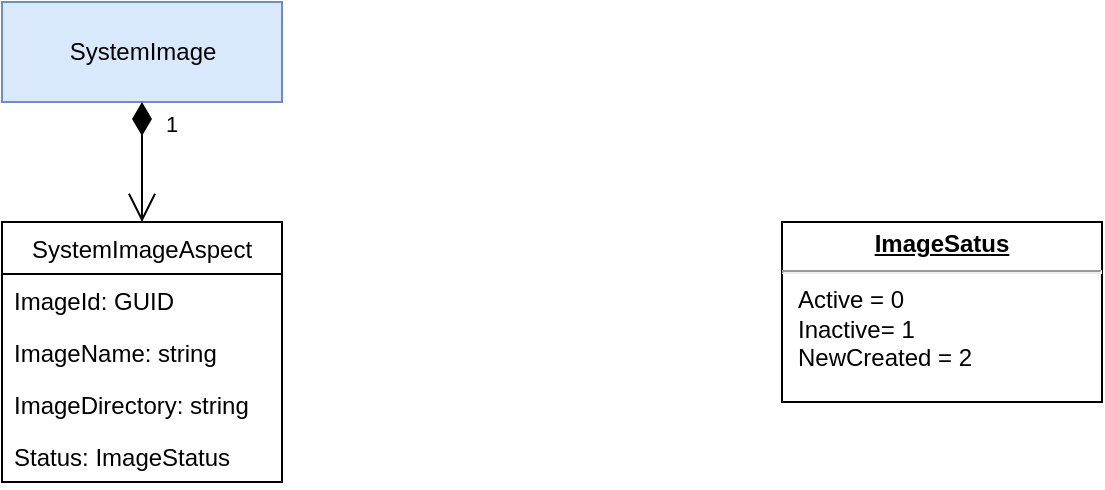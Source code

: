 <mxfile version="13.10.1" type="github">
  <diagram name="Page-1" id="9f46799a-70d6-7492-0946-bef42562c5a5">
    <mxGraphModel dx="1422" dy="762" grid="1" gridSize="10" guides="1" tooltips="1" connect="1" arrows="1" fold="1" page="1" pageScale="1" pageWidth="1100" pageHeight="850" background="#ffffff" math="0" shadow="0">
      <root>
        <mxCell id="0" />
        <mxCell id="1" parent="0" />
        <mxCell id="97FpteT_UnU4ET21dWSz-1" value="SystemImageAspect" style="swimlane;fontStyle=0;childLayout=stackLayout;horizontal=1;startSize=26;fillColor=none;horizontalStack=0;resizeParent=1;resizeParentMax=0;resizeLast=0;collapsible=1;marginBottom=0;" vertex="1" parent="1">
          <mxGeometry x="480" y="350" width="140" height="130" as="geometry" />
        </mxCell>
        <mxCell id="97FpteT_UnU4ET21dWSz-2" value="ImageId: GUID" style="text;strokeColor=none;fillColor=none;align=left;verticalAlign=top;spacingLeft=4;spacingRight=4;overflow=hidden;rotatable=0;points=[[0,0.5],[1,0.5]];portConstraint=eastwest;" vertex="1" parent="97FpteT_UnU4ET21dWSz-1">
          <mxGeometry y="26" width="140" height="26" as="geometry" />
        </mxCell>
        <mxCell id="97FpteT_UnU4ET21dWSz-3" value="ImageName: string" style="text;strokeColor=none;fillColor=none;align=left;verticalAlign=top;spacingLeft=4;spacingRight=4;overflow=hidden;rotatable=0;points=[[0,0.5],[1,0.5]];portConstraint=eastwest;" vertex="1" parent="97FpteT_UnU4ET21dWSz-1">
          <mxGeometry y="52" width="140" height="26" as="geometry" />
        </mxCell>
        <mxCell id="97FpteT_UnU4ET21dWSz-4" value="ImageDirectory: string" style="text;strokeColor=none;fillColor=none;align=left;verticalAlign=top;spacingLeft=4;spacingRight=4;overflow=hidden;rotatable=0;points=[[0,0.5],[1,0.5]];portConstraint=eastwest;" vertex="1" parent="97FpteT_UnU4ET21dWSz-1">
          <mxGeometry y="78" width="140" height="26" as="geometry" />
        </mxCell>
        <mxCell id="97FpteT_UnU4ET21dWSz-5" value="Status: ImageStatus" style="text;strokeColor=none;fillColor=none;align=left;verticalAlign=top;spacingLeft=4;spacingRight=4;overflow=hidden;rotatable=0;points=[[0,0.5],[1,0.5]];portConstraint=eastwest;" vertex="1" parent="97FpteT_UnU4ET21dWSz-1">
          <mxGeometry y="104" width="140" height="26" as="geometry" />
        </mxCell>
        <mxCell id="97FpteT_UnU4ET21dWSz-6" value="&lt;p style=&quot;margin: 0px ; margin-top: 4px ; text-align: center ; text-decoration: underline&quot;&gt;&lt;b&gt;ImageSatus&lt;/b&gt;&lt;/p&gt;&lt;hr&gt;&lt;p style=&quot;margin: 0px ; margin-left: 8px&quot;&gt;Active = 0&lt;br&gt;Inactive= 1&lt;br&gt;NewCreated = 2&lt;/p&gt;" style="verticalAlign=top;align=left;overflow=fill;fontSize=12;fontFamily=Helvetica;html=1;" vertex="1" parent="1">
          <mxGeometry x="870" y="350" width="160" height="90" as="geometry" />
        </mxCell>
        <mxCell id="97FpteT_UnU4ET21dWSz-11" value="SystemImage" style="html=1;fillColor=#dae8fc;strokeColor=#6c8ebf;" vertex="1" parent="1">
          <mxGeometry x="480" y="240" width="140" height="50" as="geometry" />
        </mxCell>
        <mxCell id="97FpteT_UnU4ET21dWSz-12" value="1" style="endArrow=open;html=1;endSize=12;startArrow=diamondThin;startSize=14;startFill=1;edgeStyle=orthogonalEdgeStyle;align=left;verticalAlign=bottom;" edge="1" parent="1" source="97FpteT_UnU4ET21dWSz-11" target="97FpteT_UnU4ET21dWSz-1">
          <mxGeometry x="-0.333" y="10" relative="1" as="geometry">
            <mxPoint x="590" y="290" as="sourcePoint" />
            <mxPoint x="750" y="290" as="targetPoint" />
            <mxPoint as="offset" />
          </mxGeometry>
        </mxCell>
      </root>
    </mxGraphModel>
  </diagram>
</mxfile>
